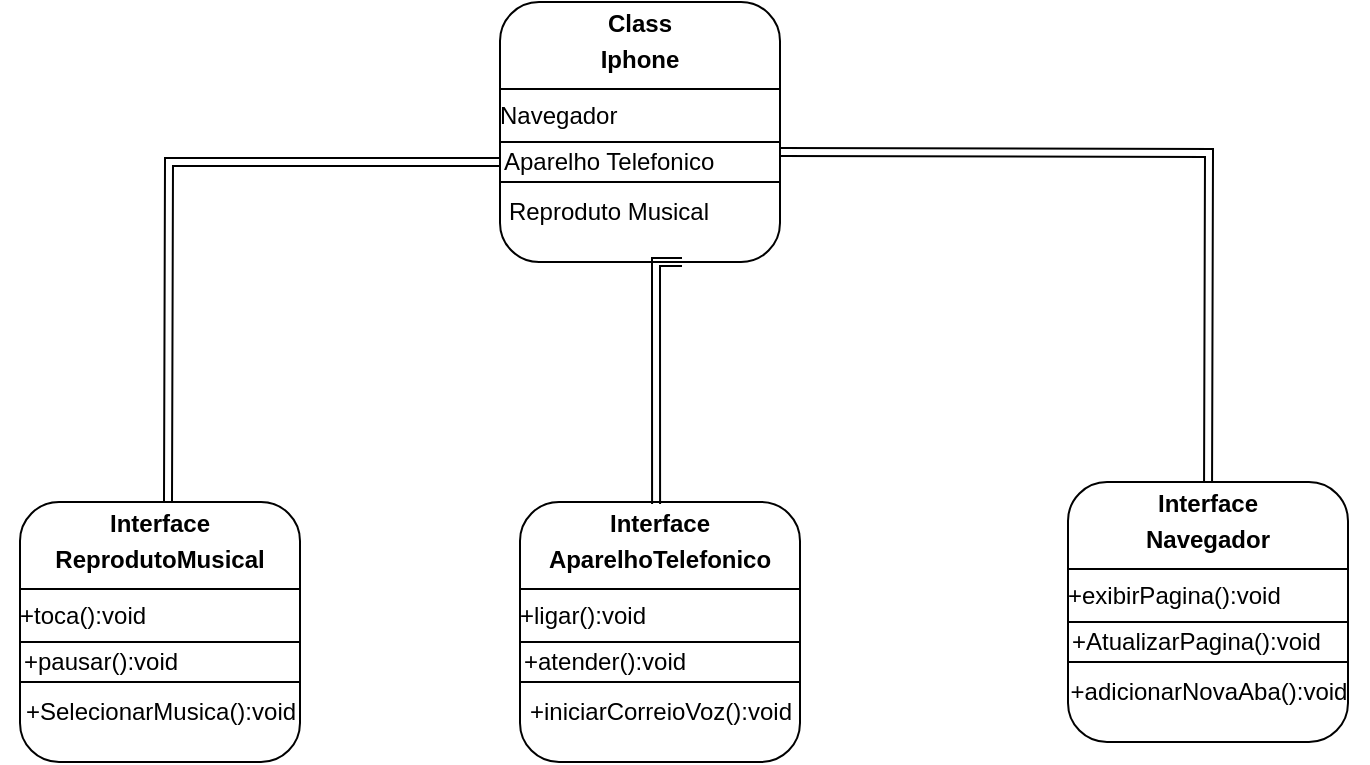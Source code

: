 <mxfile version="24.5.5" type="device">
  <diagram id="C5RBs43oDa-KdzZeNtuy" name="Page-1">
    <mxGraphModel dx="794" dy="690" grid="1" gridSize="10" guides="1" tooltips="1" connect="1" arrows="1" fold="1" page="1" pageScale="1" pageWidth="827" pageHeight="1169" background="none" math="0" shadow="0">
      <root>
        <mxCell id="WIyWlLk6GJQsqaUBKTNV-0" />
        <mxCell id="WIyWlLk6GJQsqaUBKTNV-1" parent="WIyWlLk6GJQsqaUBKTNV-0" />
        <mxCell id="XJ1J87cxGPlN-7hBlsoA-18" style="edgeStyle=orthogonalEdgeStyle;rounded=0;orthogonalLoop=1;jettySize=auto;html=1;entryX=0.5;entryY=0;entryDx=0;entryDy=0;shape=link;" edge="1" parent="WIyWlLk6GJQsqaUBKTNV-1">
          <mxGeometry relative="1" as="geometry">
            <mxPoint x="476" y="155" as="sourcePoint" />
            <mxPoint x="690" y="330" as="targetPoint" />
          </mxGeometry>
        </mxCell>
        <mxCell id="XJ1J87cxGPlN-7hBlsoA-3" value="&lt;p style=&quot;margin:0px;margin-top:4px;text-align:center;&quot;&gt;&lt;b&gt;Class&lt;/b&gt;&lt;/p&gt;&lt;p style=&quot;margin:0px;margin-top:4px;text-align:center;&quot;&gt;&lt;b&gt;Iphone&lt;/b&gt;&lt;/p&gt;&lt;hr size=&quot;1&quot; style=&quot;border-style:solid;&quot;&gt;&lt;div style=&quot;height:2px;&quot;&gt;Navegador&lt;/div&gt;" style="verticalAlign=top;align=left;overflow=fill;html=1;whiteSpace=wrap;rounded=1;" vertex="1" parent="WIyWlLk6GJQsqaUBKTNV-1">
          <mxGeometry x="336" y="80" width="140" height="130" as="geometry" />
        </mxCell>
        <mxCell id="XJ1J87cxGPlN-7hBlsoA-7" style="edgeStyle=orthogonalEdgeStyle;rounded=0;orthogonalLoop=1;jettySize=auto;html=1;shape=link;" edge="1" parent="WIyWlLk6GJQsqaUBKTNV-1" source="XJ1J87cxGPlN-7hBlsoA-5">
          <mxGeometry relative="1" as="geometry">
            <mxPoint x="170" y="330" as="targetPoint" />
          </mxGeometry>
        </mxCell>
        <mxCell id="XJ1J87cxGPlN-7hBlsoA-5" value="Aparelho Telefonico" style="text;strokeColor=default;align=left;fillColor=none;html=1;verticalAlign=middle;whiteSpace=wrap;rounded=0;" vertex="1" parent="WIyWlLk6GJQsqaUBKTNV-1">
          <mxGeometry x="336" y="150" width="140" height="20" as="geometry" />
        </mxCell>
        <mxCell id="XJ1J87cxGPlN-7hBlsoA-6" value="Reproduto Musical" style="text;html=1;align=center;verticalAlign=middle;resizable=0;points=[];autosize=1;strokeColor=none;fillColor=none;" vertex="1" parent="WIyWlLk6GJQsqaUBKTNV-1">
          <mxGeometry x="330" y="170" width="120" height="30" as="geometry" />
        </mxCell>
        <mxCell id="XJ1J87cxGPlN-7hBlsoA-8" value="&lt;p style=&quot;margin:0px;margin-top:4px;text-align:center;&quot;&gt;&lt;b&gt;Interface&lt;/b&gt;&lt;/p&gt;&lt;p style=&quot;margin:0px;margin-top:4px;text-align:center;&quot;&gt;&lt;b&gt;ReprodutoMusical&lt;/b&gt;&lt;/p&gt;&lt;hr size=&quot;1&quot; style=&quot;border-style:solid;&quot;&gt;&lt;div style=&quot;height:2px;&quot;&gt;+toca():void&lt;span style=&quot;white-space: pre;&quot;&gt;&#x9;&lt;/span&gt;&lt;span style=&quot;white-space: pre;&quot;&gt;&#x9;&lt;/span&gt;&lt;/div&gt;" style="verticalAlign=top;align=left;overflow=fill;html=1;whiteSpace=wrap;rounded=1;" vertex="1" parent="WIyWlLk6GJQsqaUBKTNV-1">
          <mxGeometry x="96" y="330" width="140" height="130" as="geometry" />
        </mxCell>
        <mxCell id="XJ1J87cxGPlN-7hBlsoA-9" value="+pausar():void" style="text;strokeColor=default;align=left;fillColor=none;html=1;verticalAlign=middle;whiteSpace=wrap;rounded=0;" vertex="1" parent="WIyWlLk6GJQsqaUBKTNV-1">
          <mxGeometry x="96" y="400" width="140" height="20" as="geometry" />
        </mxCell>
        <mxCell id="XJ1J87cxGPlN-7hBlsoA-10" value="+SelecionarMusica():void" style="text;html=1;align=center;verticalAlign=middle;resizable=0;points=[];autosize=1;strokeColor=none;fillColor=none;" vertex="1" parent="WIyWlLk6GJQsqaUBKTNV-1">
          <mxGeometry x="86" y="420" width="160" height="30" as="geometry" />
        </mxCell>
        <mxCell id="XJ1J87cxGPlN-7hBlsoA-11" value="&lt;p style=&quot;margin:0px;margin-top:4px;text-align:center;&quot;&gt;&lt;b&gt;Interface&lt;/b&gt;&lt;/p&gt;&lt;p style=&quot;margin:0px;margin-top:4px;text-align:center;&quot;&gt;&lt;b&gt;AparelhoTelefonico&lt;/b&gt;&lt;/p&gt;&lt;hr size=&quot;1&quot; style=&quot;border-style:solid;&quot;&gt;&lt;div style=&quot;height:2px;&quot;&gt;+ligar():void&lt;span style=&quot;white-space: pre;&quot;&gt;&#x9;&lt;/span&gt;&lt;span style=&quot;white-space: pre;&quot;&gt;&#x9;&lt;/span&gt;&lt;/div&gt;" style="verticalAlign=top;align=left;overflow=fill;html=1;whiteSpace=wrap;rounded=1;" vertex="1" parent="WIyWlLk6GJQsqaUBKTNV-1">
          <mxGeometry x="346" y="330" width="140" height="130" as="geometry" />
        </mxCell>
        <mxCell id="XJ1J87cxGPlN-7hBlsoA-12" value="+atender():void" style="text;strokeColor=default;align=left;fillColor=none;html=1;verticalAlign=middle;whiteSpace=wrap;rounded=0;" vertex="1" parent="WIyWlLk6GJQsqaUBKTNV-1">
          <mxGeometry x="346" y="400" width="140" height="20" as="geometry" />
        </mxCell>
        <mxCell id="XJ1J87cxGPlN-7hBlsoA-13" value="+iniciarCorreioVoz():void" style="text;html=1;align=center;verticalAlign=middle;resizable=0;points=[];autosize=1;strokeColor=none;fillColor=none;" vertex="1" parent="WIyWlLk6GJQsqaUBKTNV-1">
          <mxGeometry x="341" y="420" width="150" height="30" as="geometry" />
        </mxCell>
        <mxCell id="XJ1J87cxGPlN-7hBlsoA-14" value="&lt;p style=&quot;margin:0px;margin-top:4px;text-align:center;&quot;&gt;&lt;b&gt;Interface&lt;/b&gt;&lt;/p&gt;&lt;p style=&quot;margin:0px;margin-top:4px;text-align:center;&quot;&gt;&lt;b&gt;Navegador&lt;/b&gt;&lt;/p&gt;&lt;hr size=&quot;1&quot; style=&quot;border-style:solid;&quot;&gt;&lt;div style=&quot;height:2px;&quot;&gt;+exibirPagina():void&lt;span style=&quot;white-space: pre;&quot;&gt;&#x9;&lt;/span&gt;&lt;span style=&quot;white-space: pre;&quot;&gt;&#x9;&lt;/span&gt;&lt;/div&gt;" style="verticalAlign=top;align=left;overflow=fill;html=1;whiteSpace=wrap;rounded=1;" vertex="1" parent="WIyWlLk6GJQsqaUBKTNV-1">
          <mxGeometry x="620" y="320" width="140" height="130" as="geometry" />
        </mxCell>
        <mxCell id="XJ1J87cxGPlN-7hBlsoA-15" value="+AtualizarPagina():void" style="text;strokeColor=default;align=left;fillColor=none;html=1;verticalAlign=middle;whiteSpace=wrap;rounded=0;" vertex="1" parent="WIyWlLk6GJQsqaUBKTNV-1">
          <mxGeometry x="620" y="390" width="140" height="20" as="geometry" />
        </mxCell>
        <mxCell id="XJ1J87cxGPlN-7hBlsoA-16" value="+adicionarNovaAba():void" style="text;html=1;align=center;verticalAlign=middle;resizable=0;points=[];autosize=1;strokeColor=none;fillColor=none;" vertex="1" parent="WIyWlLk6GJQsqaUBKTNV-1">
          <mxGeometry x="610" y="410" width="160" height="30" as="geometry" />
        </mxCell>
        <mxCell id="XJ1J87cxGPlN-7hBlsoA-17" style="edgeStyle=orthogonalEdgeStyle;rounded=0;orthogonalLoop=1;jettySize=auto;html=1;entryX=0.436;entryY=0.008;entryDx=0;entryDy=0;entryPerimeter=0;shape=link;width=4;" edge="1" parent="WIyWlLk6GJQsqaUBKTNV-1">
          <mxGeometry relative="1" as="geometry">
            <mxPoint x="427" y="210" as="sourcePoint" />
            <mxPoint x="414.04" y="331.04" as="targetPoint" />
            <Array as="points">
              <mxPoint x="414" y="210" />
            </Array>
          </mxGeometry>
        </mxCell>
      </root>
    </mxGraphModel>
  </diagram>
</mxfile>
